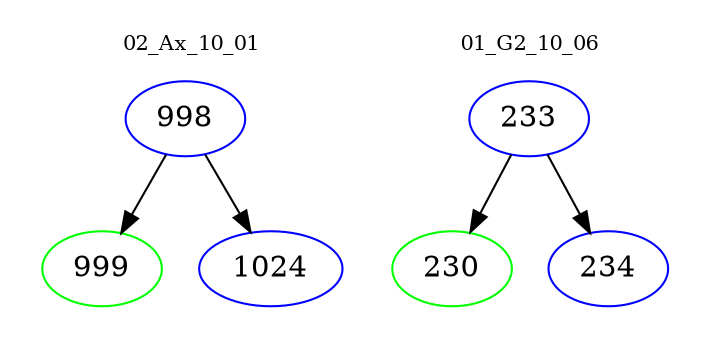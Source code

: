 digraph{
subgraph cluster_0 {
color = white
label = "02_Ax_10_01";
fontsize=10;
T0_998 [label="998", color="blue"]
T0_998 -> T0_999 [color="black"]
T0_999 [label="999", color="green"]
T0_998 -> T0_1024 [color="black"]
T0_1024 [label="1024", color="blue"]
}
subgraph cluster_1 {
color = white
label = "01_G2_10_06";
fontsize=10;
T1_233 [label="233", color="blue"]
T1_233 -> T1_230 [color="black"]
T1_230 [label="230", color="green"]
T1_233 -> T1_234 [color="black"]
T1_234 [label="234", color="blue"]
}
}
